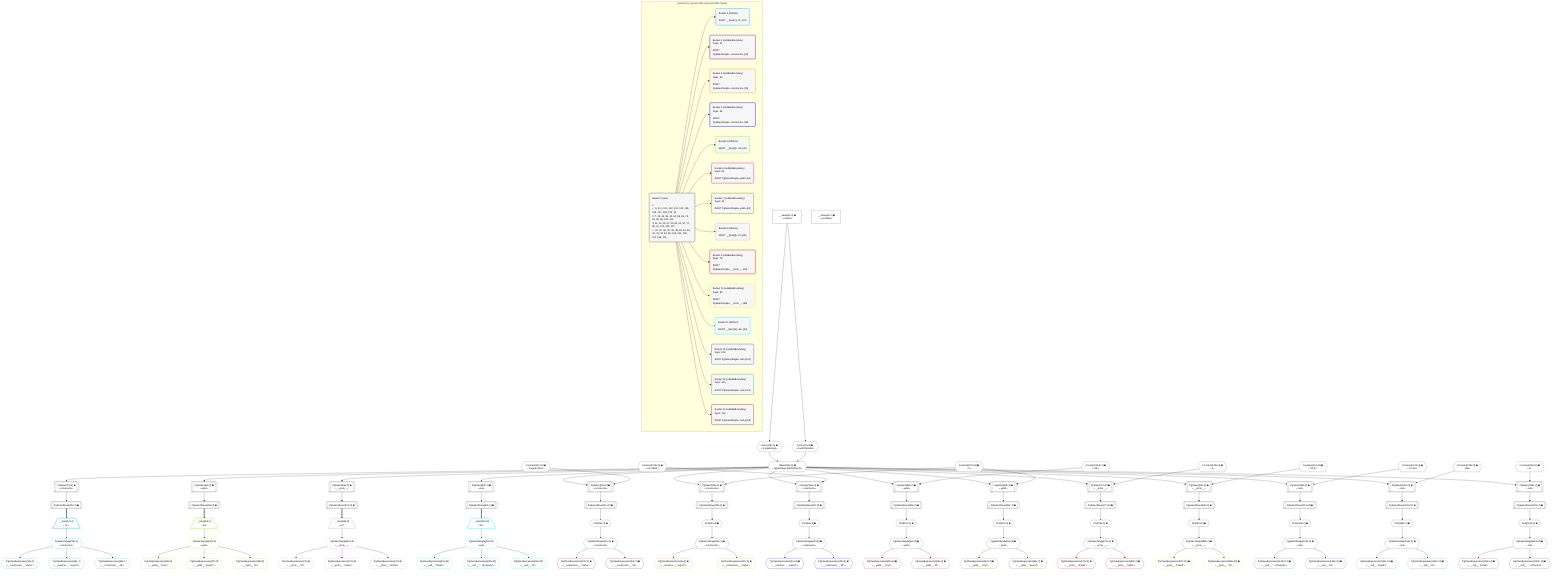 %%{init: {'themeVariables': { 'fontSize': '12px'}}}%%
graph TD
    classDef path fill:#eee,stroke:#000,color:#000
    classDef plan fill:#fff,stroke-width:1px,color:#000
    classDef itemplan fill:#fff,stroke-width:2px,color:#000
    classDef unbatchedplan fill:#dff,stroke-width:1px,color:#000
    classDef sideeffectplan fill:#fcc,stroke-width:2px,color:#000
    classDef bucket fill:#f6f6f6,color:#000,stroke-width:2px,text-align:left


    %% plan dependencies
    PgSelect7[["PgSelect[7∈0] ➊<br />ᐸconstructorᐳ"]]:::plan
    Object10{{"Object[10∈0] ➊<br />ᐸ{pgSettings,withPgClient}ᐳ"}}:::plan
    Object10 --> PgSelect7
    PgSelect41[["PgSelect[41∈0] ➊<br />ᐸyieldᐳ"]]:::plan
    Object10 --> PgSelect41
    PgSelect65[["PgSelect[65∈0] ➊<br />ᐸ__proto__ᐳ"]]:::plan
    Object10 --> PgSelect65
    PgSelect89[["PgSelect[89∈0] ➊<br />ᐸnullᐳ"]]:::plan
    Object10 --> PgSelect89
    Access8{{"Access[8∈0] ➊<br />ᐸ2.pgSettingsᐳ"}}:::plan
    Access9{{"Access[9∈0] ➊<br />ᐸ2.withPgClientᐳ"}}:::plan
    Access8 & Access9 --> Object10
    PgSelect18[["PgSelect[18∈0] ➊<br />ᐸconstructorᐳ"]]:::plan
    Constant121{{"Constant[121∈0] ➊<br />ᐸ'Copper Wire'ᐳ"}}:::plan
    Object10 & Constant121 --> PgSelect18
    PgSelect26[["PgSelect[26∈0] ➊<br />ᐸconstructorᐳ"]]:::plan
    Constant122{{"Constant[122∈0] ➊<br />ᐸ2ᐳ"}}:::plan
    Object10 & Constant122 --> PgSelect26
    PgSelect34[["PgSelect[34∈0] ➊<br />ᐸconstructorᐳ"]]:::plan
    Constant123{{"Constant[123∈0] ➊<br />ᐸ'Iron Mine'ᐳ"}}:::plan
    Object10 & Constant123 --> PgSelect34
    PgSelect50[["PgSelect[50∈0] ➊<br />ᐸyieldᐳ"]]:::plan
    Constant124{{"Constant[124∈0] ➊<br />ᐸ'UK'ᐳ"}}:::plan
    Object10 & Constant124 --> PgSelect50
    PgSelect58[["PgSelect[58∈0] ➊<br />ᐸyieldᐳ"]]:::plan
    Object10 & Constant122 --> PgSelect58
    PgSelect74[["PgSelect[74∈0] ➊<br />ᐸ__proto__ᐳ"]]:::plan
    Constant125{{"Constant[125∈0] ➊<br />ᐸ1ᐳ"}}:::plan
    Object10 & Constant125 --> PgSelect74
    PgSelect82[["PgSelect[82∈0] ➊<br />ᐸ__proto__ᐳ"]]:::plan
    Constant126{{"Constant[126∈0] ➊<br />ᐸ'VCS'ᐳ"}}:::plan
    Object10 & Constant126 --> PgSelect82
    PgSelect98[["PgSelect[98∈0] ➊<br />ᐸnullᐳ"]]:::plan
    Constant127{{"Constant[127∈0] ➊<br />ᐸ'10 am'ᐳ"}}:::plan
    Object10 & Constant127 --> PgSelect98
    PgSelect106[["PgSelect[106∈0] ➊<br />ᐸnullᐳ"]]:::plan
    Constant128{{"Constant[128∈0] ➊<br />ᐸ'flat'ᐳ"}}:::plan
    Object10 & Constant128 --> PgSelect106
    PgSelect114[["PgSelect[114∈0] ➊<br />ᐸnullᐳ"]]:::plan
    Constant129{{"Constant[129∈0] ➊<br />ᐸ3ᐳ"}}:::plan
    Object10 & Constant129 --> PgSelect114
    __Value2["__Value[2∈0] ➊<br />ᐸcontextᐳ"]:::plan
    __Value2 --> Access8
    __Value2 --> Access9
    PgSelectRows11[["PgSelectRows[11∈0] ➊"]]:::plan
    PgSelect7 --> PgSelectRows11
    First20{{"First[20∈0] ➊"}}:::plan
    PgSelectRows21[["PgSelectRows[21∈0] ➊"]]:::plan
    PgSelectRows21 --> First20
    PgSelect18 --> PgSelectRows21
    PgSelectSingle22{{"PgSelectSingle[22∈0] ➊<br />ᐸconstructorᐳ"}}:::plan
    First20 --> PgSelectSingle22
    First28{{"First[28∈0] ➊"}}:::plan
    PgSelectRows29[["PgSelectRows[29∈0] ➊"]]:::plan
    PgSelectRows29 --> First28
    PgSelect26 --> PgSelectRows29
    PgSelectSingle30{{"PgSelectSingle[30∈0] ➊<br />ᐸconstructorᐳ"}}:::plan
    First28 --> PgSelectSingle30
    First36{{"First[36∈0] ➊"}}:::plan
    PgSelectRows37[["PgSelectRows[37∈0] ➊"]]:::plan
    PgSelectRows37 --> First36
    PgSelect34 --> PgSelectRows37
    PgSelectSingle38{{"PgSelectSingle[38∈0] ➊<br />ᐸconstructorᐳ"}}:::plan
    First36 --> PgSelectSingle38
    PgSelectRows43[["PgSelectRows[43∈0] ➊"]]:::plan
    PgSelect41 --> PgSelectRows43
    First52{{"First[52∈0] ➊"}}:::plan
    PgSelectRows53[["PgSelectRows[53∈0] ➊"]]:::plan
    PgSelectRows53 --> First52
    PgSelect50 --> PgSelectRows53
    PgSelectSingle54{{"PgSelectSingle[54∈0] ➊<br />ᐸyieldᐳ"}}:::plan
    First52 --> PgSelectSingle54
    First60{{"First[60∈0] ➊"}}:::plan
    PgSelectRows61[["PgSelectRows[61∈0] ➊"]]:::plan
    PgSelectRows61 --> First60
    PgSelect58 --> PgSelectRows61
    PgSelectSingle62{{"PgSelectSingle[62∈0] ➊<br />ᐸyieldᐳ"}}:::plan
    First60 --> PgSelectSingle62
    PgSelectRows67[["PgSelectRows[67∈0] ➊"]]:::plan
    PgSelect65 --> PgSelectRows67
    First76{{"First[76∈0] ➊"}}:::plan
    PgSelectRows77[["PgSelectRows[77∈0] ➊"]]:::plan
    PgSelectRows77 --> First76
    PgSelect74 --> PgSelectRows77
    PgSelectSingle78{{"PgSelectSingle[78∈0] ➊<br />ᐸ__proto__ᐳ"}}:::plan
    First76 --> PgSelectSingle78
    First84{{"First[84∈0] ➊"}}:::plan
    PgSelectRows85[["PgSelectRows[85∈0] ➊"]]:::plan
    PgSelectRows85 --> First84
    PgSelect82 --> PgSelectRows85
    PgSelectSingle86{{"PgSelectSingle[86∈0] ➊<br />ᐸ__proto__ᐳ"}}:::plan
    First84 --> PgSelectSingle86
    PgSelectRows91[["PgSelectRows[91∈0] ➊"]]:::plan
    PgSelect89 --> PgSelectRows91
    First100{{"First[100∈0] ➊"}}:::plan
    PgSelectRows101[["PgSelectRows[101∈0] ➊"]]:::plan
    PgSelectRows101 --> First100
    PgSelect98 --> PgSelectRows101
    PgSelectSingle102{{"PgSelectSingle[102∈0] ➊<br />ᐸnullᐳ"}}:::plan
    First100 --> PgSelectSingle102
    First108{{"First[108∈0] ➊"}}:::plan
    PgSelectRows109[["PgSelectRows[109∈0] ➊"]]:::plan
    PgSelectRows109 --> First108
    PgSelect106 --> PgSelectRows109
    PgSelectSingle110{{"PgSelectSingle[110∈0] ➊<br />ᐸnullᐳ"}}:::plan
    First108 --> PgSelectSingle110
    First116{{"First[116∈0] ➊"}}:::plan
    PgSelectRows117[["PgSelectRows[117∈0] ➊"]]:::plan
    PgSelectRows117 --> First116
    PgSelect114 --> PgSelectRows117
    PgSelectSingle118{{"PgSelectSingle[118∈0] ➊<br />ᐸnullᐳ"}}:::plan
    First116 --> PgSelectSingle118
    __Value4["__Value[4∈0] ➊<br />ᐸrootValueᐳ"]:::plan
    __Item12[/"__Item[12∈1]<br />ᐸ11ᐳ"\]:::itemplan
    PgSelectRows11 ==> __Item12
    PgSelectSingle13{{"PgSelectSingle[13∈1]<br />ᐸconstructorᐳ"}}:::plan
    __Item12 --> PgSelectSingle13
    PgClassExpression14{{"PgClassExpression[14∈1]<br />ᐸ__constructor__.”name”ᐳ"}}:::plan
    PgSelectSingle13 --> PgClassExpression14
    PgClassExpression15{{"PgClassExpression[15∈1]<br />ᐸ__construc..._.”export”ᐳ"}}:::plan
    PgSelectSingle13 --> PgClassExpression15
    PgClassExpression16{{"PgClassExpression[16∈1]<br />ᐸ__constructor__.”id”ᐳ"}}:::plan
    PgSelectSingle13 --> PgClassExpression16
    PgClassExpression23{{"PgClassExpression[23∈2] ➊<br />ᐸ__constructor__.”name”ᐳ"}}:::plan
    PgSelectSingle22 --> PgClassExpression23
    PgClassExpression24{{"PgClassExpression[24∈2] ➊<br />ᐸ__constructor__.”id”ᐳ"}}:::plan
    PgSelectSingle22 --> PgClassExpression24
    PgClassExpression31{{"PgClassExpression[31∈3] ➊<br />ᐸ__construc..._.”export”ᐳ"}}:::plan
    PgSelectSingle30 --> PgClassExpression31
    PgClassExpression32{{"PgClassExpression[32∈3] ➊<br />ᐸ__constructor__.”name”ᐳ"}}:::plan
    PgSelectSingle30 --> PgClassExpression32
    PgClassExpression39{{"PgClassExpression[39∈4] ➊<br />ᐸ__construc..._.”export”ᐳ"}}:::plan
    PgSelectSingle38 --> PgClassExpression39
    PgClassExpression40{{"PgClassExpression[40∈4] ➊<br />ᐸ__constructor__.”id”ᐳ"}}:::plan
    PgSelectSingle38 --> PgClassExpression40
    __Item44[/"__Item[44∈5]<br />ᐸ43ᐳ"\]:::itemplan
    PgSelectRows43 ==> __Item44
    PgSelectSingle45{{"PgSelectSingle[45∈5]<br />ᐸyieldᐳ"}}:::plan
    __Item44 --> PgSelectSingle45
    PgClassExpression46{{"PgClassExpression[46∈5]<br />ᐸ__yield__.”crop”ᐳ"}}:::plan
    PgSelectSingle45 --> PgClassExpression46
    PgClassExpression47{{"PgClassExpression[47∈5]<br />ᐸ__yield__.”export”ᐳ"}}:::plan
    PgSelectSingle45 --> PgClassExpression47
    PgClassExpression48{{"PgClassExpression[48∈5]<br />ᐸ__yield__.”id”ᐳ"}}:::plan
    PgSelectSingle45 --> PgClassExpression48
    PgClassExpression55{{"PgClassExpression[55∈6] ➊<br />ᐸ__yield__.”crop”ᐳ"}}:::plan
    PgSelectSingle54 --> PgClassExpression55
    PgClassExpression56{{"PgClassExpression[56∈6] ➊<br />ᐸ__yield__.”id”ᐳ"}}:::plan
    PgSelectSingle54 --> PgClassExpression56
    PgClassExpression63{{"PgClassExpression[63∈7] ➊<br />ᐸ__yield__.”crop”ᐳ"}}:::plan
    PgSelectSingle62 --> PgClassExpression63
    PgClassExpression64{{"PgClassExpression[64∈7] ➊<br />ᐸ__yield__.”export”ᐳ"}}:::plan
    PgSelectSingle62 --> PgClassExpression64
    __Item68[/"__Item[68∈8]<br />ᐸ67ᐳ"\]:::itemplan
    PgSelectRows67 ==> __Item68
    PgSelectSingle69{{"PgSelectSingle[69∈8]<br />ᐸ__proto__ᐳ"}}:::plan
    __Item68 --> PgSelectSingle69
    PgClassExpression70{{"PgClassExpression[70∈8]<br />ᐸ__proto__.”id”ᐳ"}}:::plan
    PgSelectSingle69 --> PgClassExpression70
    PgClassExpression71{{"PgClassExpression[71∈8]<br />ᐸ__proto__.”name”ᐳ"}}:::plan
    PgSelectSingle69 --> PgClassExpression71
    PgClassExpression72{{"PgClassExpression[72∈8]<br />ᐸ__proto__.”brand”ᐳ"}}:::plan
    PgSelectSingle69 --> PgClassExpression72
    PgClassExpression79{{"PgClassExpression[79∈9] ➊<br />ᐸ__proto__.”brand”ᐳ"}}:::plan
    PgSelectSingle78 --> PgClassExpression79
    PgClassExpression80{{"PgClassExpression[80∈9] ➊<br />ᐸ__proto__.”name”ᐳ"}}:::plan
    PgSelectSingle78 --> PgClassExpression80
    PgClassExpression87{{"PgClassExpression[87∈10] ➊<br />ᐸ__proto__.”brand”ᐳ"}}:::plan
    PgSelectSingle86 --> PgClassExpression87
    PgClassExpression88{{"PgClassExpression[88∈10] ➊<br />ᐸ__proto__.”id”ᐳ"}}:::plan
    PgSelectSingle86 --> PgClassExpression88
    __Item92[/"__Item[92∈11]<br />ᐸ91ᐳ"\]:::itemplan
    PgSelectRows91 ==> __Item92
    PgSelectSingle93{{"PgSelectSingle[93∈11]<br />ᐸnullᐳ"}}:::plan
    __Item92 --> PgSelectSingle93
    PgClassExpression94{{"PgClassExpression[94∈11]<br />ᐸ__null__.”break”ᐳ"}}:::plan
    PgSelectSingle93 --> PgClassExpression94
    PgClassExpression95{{"PgClassExpression[95∈11]<br />ᐸ__null__.”...nProperty”ᐳ"}}:::plan
    PgSelectSingle93 --> PgClassExpression95
    PgClassExpression96{{"PgClassExpression[96∈11]<br />ᐸ__null__.”id”ᐳ"}}:::plan
    PgSelectSingle93 --> PgClassExpression96
    PgClassExpression103{{"PgClassExpression[103∈12] ➊<br />ᐸ__null__.”...nProperty”ᐳ"}}:::plan
    PgSelectSingle102 --> PgClassExpression103
    PgClassExpression104{{"PgClassExpression[104∈12] ➊<br />ᐸ__null__.”id”ᐳ"}}:::plan
    PgSelectSingle102 --> PgClassExpression104
    PgClassExpression111{{"PgClassExpression[111∈13] ➊<br />ᐸ__null__.”break”ᐳ"}}:::plan
    PgSelectSingle110 --> PgClassExpression111
    PgClassExpression112{{"PgClassExpression[112∈13] ➊<br />ᐸ__null__.”id”ᐳ"}}:::plan
    PgSelectSingle110 --> PgClassExpression112
    PgClassExpression119{{"PgClassExpression[119∈14] ➊<br />ᐸ__null__.”break”ᐳ"}}:::plan
    PgSelectSingle118 --> PgClassExpression119
    PgClassExpression120{{"PgClassExpression[120∈14] ➊<br />ᐸ__null__.”...nProperty”ᐳ"}}:::plan
    PgSelectSingle118 --> PgClassExpression120

    %% define steps

    subgraph "Buckets for queries/v4/js-reserved-table-names"
    Bucket0("Bucket 0 (root)<br /><br />1: <br />ᐳ: 6, 8, 9, 121, 122, 123, 124, 125, 126, 127, 128, 129, 10<br />2: 7, 18, 26, 34, 41, 50, 58, 65, 74, 82, 89, 98, 106, 114<br />3: 11, 21, 29, 37, 43, 53, 61, 67, 77, 85, 91, 101, 109, 117<br />ᐳ: 20, 22, 28, 30, 36, 38, 52, 54, 60, 62, 76, 78, 84, 86, 100, 102, 108, 110, 116, 118"):::bucket
    classDef bucket0 stroke:#696969
    class Bucket0,__Value2,__Value4,PgSelect7,Access8,Access9,Object10,PgSelectRows11,PgSelect18,First20,PgSelectRows21,PgSelectSingle22,PgSelect26,First28,PgSelectRows29,PgSelectSingle30,PgSelect34,First36,PgSelectRows37,PgSelectSingle38,PgSelect41,PgSelectRows43,PgSelect50,First52,PgSelectRows53,PgSelectSingle54,PgSelect58,First60,PgSelectRows61,PgSelectSingle62,PgSelect65,PgSelectRows67,PgSelect74,First76,PgSelectRows77,PgSelectSingle78,PgSelect82,First84,PgSelectRows85,PgSelectSingle86,PgSelect89,PgSelectRows91,PgSelect98,First100,PgSelectRows101,PgSelectSingle102,PgSelect106,First108,PgSelectRows109,PgSelectSingle110,PgSelect114,First116,PgSelectRows117,PgSelectSingle118,Constant121,Constant122,Constant123,Constant124,Constant125,Constant126,Constant127,Constant128,Constant129 bucket0
    Bucket1("Bucket 1 (listItem)<br /><br />ROOT __Item{1}ᐸ11ᐳ[12]"):::bucket
    classDef bucket1 stroke:#00bfff
    class Bucket1,__Item12,PgSelectSingle13,PgClassExpression14,PgClassExpression15,PgClassExpression16 bucket1
    Bucket2("Bucket 2 (nullableBoundary)<br />Deps: 22<br /><br />ROOT PgSelectSingleᐸconstructorᐳ[22]"):::bucket
    classDef bucket2 stroke:#7f007f
    class Bucket2,PgClassExpression23,PgClassExpression24 bucket2
    Bucket3("Bucket 3 (nullableBoundary)<br />Deps: 30<br /><br />ROOT PgSelectSingleᐸconstructorᐳ[30]"):::bucket
    classDef bucket3 stroke:#ffa500
    class Bucket3,PgClassExpression31,PgClassExpression32 bucket3
    Bucket4("Bucket 4 (nullableBoundary)<br />Deps: 38<br /><br />ROOT PgSelectSingleᐸconstructorᐳ[38]"):::bucket
    classDef bucket4 stroke:#0000ff
    class Bucket4,PgClassExpression39,PgClassExpression40 bucket4
    Bucket5("Bucket 5 (listItem)<br /><br />ROOT __Item{5}ᐸ43ᐳ[44]"):::bucket
    classDef bucket5 stroke:#7fff00
    class Bucket5,__Item44,PgSelectSingle45,PgClassExpression46,PgClassExpression47,PgClassExpression48 bucket5
    Bucket6("Bucket 6 (nullableBoundary)<br />Deps: 54<br /><br />ROOT PgSelectSingleᐸyieldᐳ[54]"):::bucket
    classDef bucket6 stroke:#ff1493
    class Bucket6,PgClassExpression55,PgClassExpression56 bucket6
    Bucket7("Bucket 7 (nullableBoundary)<br />Deps: 62<br /><br />ROOT PgSelectSingleᐸyieldᐳ[62]"):::bucket
    classDef bucket7 stroke:#808000
    class Bucket7,PgClassExpression63,PgClassExpression64 bucket7
    Bucket8("Bucket 8 (listItem)<br /><br />ROOT __Item{8}ᐸ67ᐳ[68]"):::bucket
    classDef bucket8 stroke:#dda0dd
    class Bucket8,__Item68,PgSelectSingle69,PgClassExpression70,PgClassExpression71,PgClassExpression72 bucket8
    Bucket9("Bucket 9 (nullableBoundary)<br />Deps: 78<br /><br />ROOT PgSelectSingleᐸ__proto__ᐳ[78]"):::bucket
    classDef bucket9 stroke:#ff0000
    class Bucket9,PgClassExpression79,PgClassExpression80 bucket9
    Bucket10("Bucket 10 (nullableBoundary)<br />Deps: 86<br /><br />ROOT PgSelectSingleᐸ__proto__ᐳ[86]"):::bucket
    classDef bucket10 stroke:#ffff00
    class Bucket10,PgClassExpression87,PgClassExpression88 bucket10
    Bucket11("Bucket 11 (listItem)<br /><br />ROOT __Item{11}ᐸ91ᐳ[92]"):::bucket
    classDef bucket11 stroke:#00ffff
    class Bucket11,__Item92,PgSelectSingle93,PgClassExpression94,PgClassExpression95,PgClassExpression96 bucket11
    Bucket12("Bucket 12 (nullableBoundary)<br />Deps: 102<br /><br />ROOT PgSelectSingleᐸnullᐳ[102]"):::bucket
    classDef bucket12 stroke:#4169e1
    class Bucket12,PgClassExpression103,PgClassExpression104 bucket12
    Bucket13("Bucket 13 (nullableBoundary)<br />Deps: 110<br /><br />ROOT PgSelectSingleᐸnullᐳ[110]"):::bucket
    classDef bucket13 stroke:#3cb371
    class Bucket13,PgClassExpression111,PgClassExpression112 bucket13
    Bucket14("Bucket 14 (nullableBoundary)<br />Deps: 118<br /><br />ROOT PgSelectSingleᐸnullᐳ[118]"):::bucket
    classDef bucket14 stroke:#a52a2a
    class Bucket14,PgClassExpression119,PgClassExpression120 bucket14
    Bucket0 --> Bucket1 & Bucket2 & Bucket3 & Bucket4 & Bucket5 & Bucket6 & Bucket7 & Bucket8 & Bucket9 & Bucket10 & Bucket11 & Bucket12 & Bucket13 & Bucket14
    end